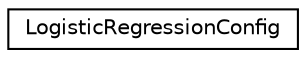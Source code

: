 digraph "Graphical Class Hierarchy"
{
  edge [fontname="Helvetica",fontsize="10",labelfontname="Helvetica",labelfontsize="10"];
  node [fontname="Helvetica",fontsize="10",shape=record];
  rankdir="LR";
  Node0 [label="LogisticRegressionConfig",height=0.2,width=0.4,color="black", fillcolor="white", style="filled",URL="$structkaldi_1_1LogisticRegressionConfig.html"];
}
